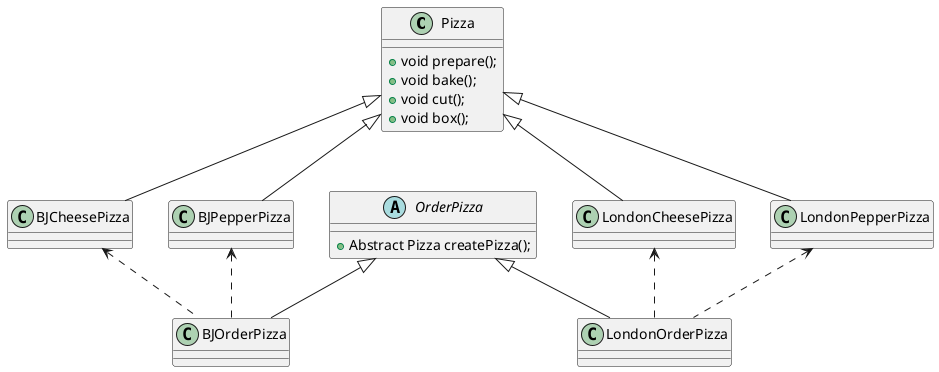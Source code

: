 @startuml
'https://plantuml.com/class-diagram


class Pizza{
    + void prepare();
    + void bake();
    + void cut();
    + void box();
}

class BJCheesePizza{}

class BJPepperPizza{}

class LondonCheesePizza{}

class LondonPepperPizza{}

abstract class OrderPizza{
    + Abstract Pizza createPizza();
}

class BJOrderPizza{}

class LondonOrderPizza{}

Pizza <|-- BJCheesePizza
Pizza <|-- BJPepperPizza
Pizza <|-- LondonCheesePizza
Pizza <|-- LondonPepperPizza

BJCheesePizza <.. BJOrderPizza
BJPepperPizza <.. BJOrderPizza
LondonCheesePizza <.. LondonOrderPizza
LondonPepperPizza <.. LondonOrderPizza

OrderPizza <|-- BJOrderPizza
OrderPizza <|-- LondonOrderPizza



@enduml